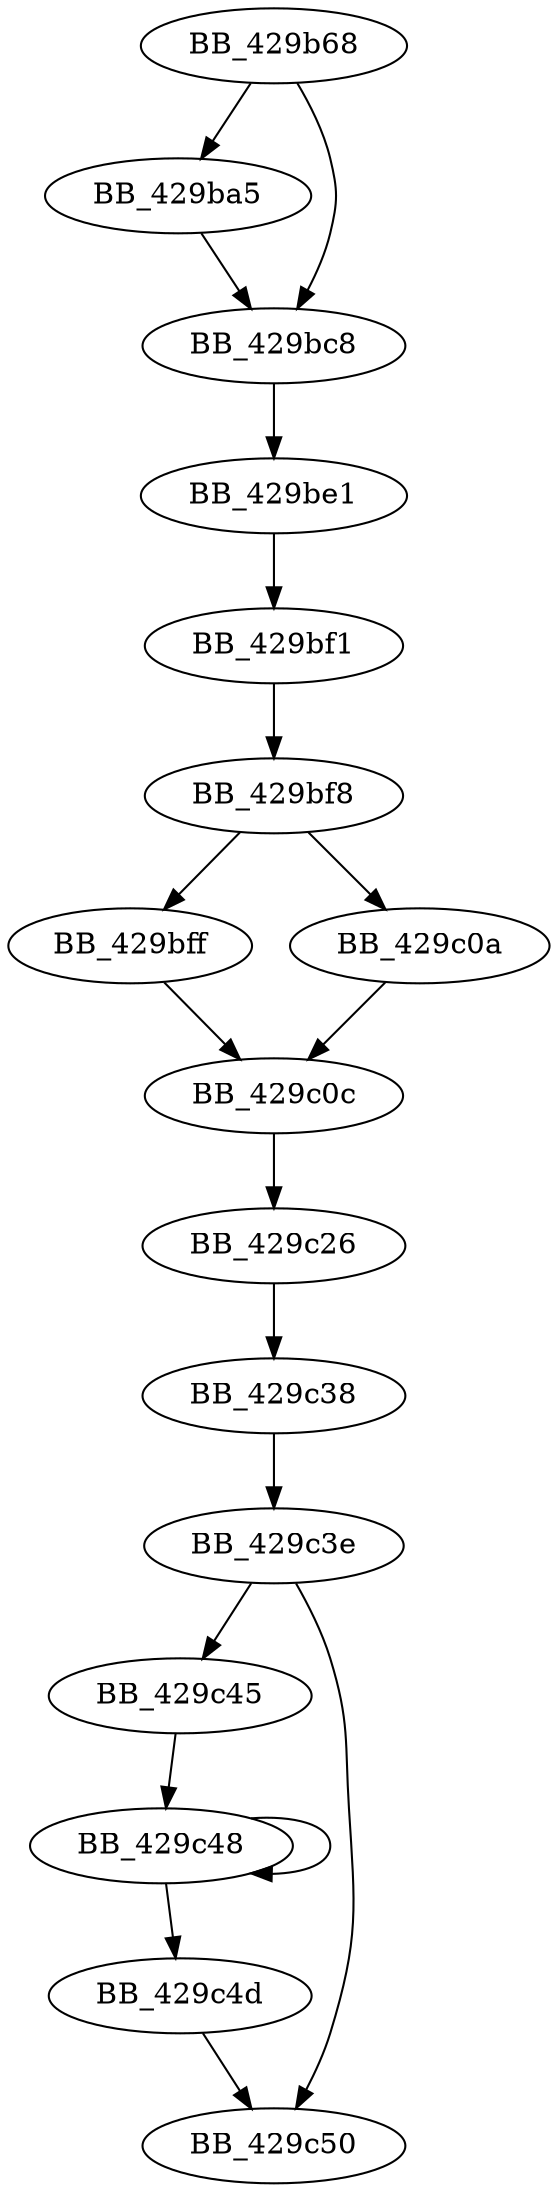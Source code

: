 DiGraph unknown_libname_24{
BB_429b68->BB_429ba5
BB_429b68->BB_429bc8
BB_429ba5->BB_429bc8
BB_429bc8->BB_429be1
BB_429be1->BB_429bf1
BB_429bf1->BB_429bf8
BB_429bf8->BB_429bff
BB_429bf8->BB_429c0a
BB_429bff->BB_429c0c
BB_429c0a->BB_429c0c
BB_429c0c->BB_429c26
BB_429c26->BB_429c38
BB_429c38->BB_429c3e
BB_429c3e->BB_429c45
BB_429c3e->BB_429c50
BB_429c45->BB_429c48
BB_429c48->BB_429c48
BB_429c48->BB_429c4d
BB_429c4d->BB_429c50
}
